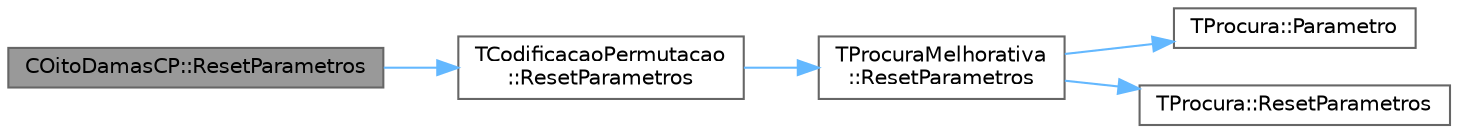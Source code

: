 digraph "COitoDamasCP::ResetParametros"
{
 // LATEX_PDF_SIZE
  bgcolor="transparent";
  edge [fontname=Helvetica,fontsize=10,labelfontname=Helvetica,labelfontsize=10];
  node [fontname=Helvetica,fontsize=10,shape=box,height=0.2,width=0.4];
  rankdir="LR";
  Node1 [id="Node000001",label="COitoDamasCP::ResetParametros",height=0.2,width=0.4,color="gray40", fillcolor="grey60", style="filled", fontcolor="black",tooltip="Inicializa os parametros, indicadores e instâncias."];
  Node1 -> Node2 [id="edge1_Node000001_Node000002",color="steelblue1",style="solid",tooltip=" "];
  Node2 [id="Node000002",label="TCodificacaoPermutacao\l::ResetParametros",height=0.2,width=0.4,color="grey40", fillcolor="white", style="filled",URL="$classTCodificacaoPermutacao.html#adc0c8bcf59133f55ff83efca45c6f79d",tooltip="Inicializa os parametros, indicadores e instâncias."];
  Node2 -> Node3 [id="edge2_Node000002_Node000003",color="steelblue1",style="solid",tooltip=" "];
  Node3 [id="Node000003",label="TProcuraMelhorativa\l::ResetParametros",height=0.2,width=0.4,color="grey40", fillcolor="white", style="filled",URL="$classTProcuraMelhorativa.html#ad52a9ac59f07587d70dc696c0648fe62",tooltip="Inicializa os parametros, indicadores e instâncias."];
  Node3 -> Node4 [id="edge3_Node000003_Node000004",color="steelblue1",style="solid",tooltip=" "];
  Node4 [id="Node000004",label="TProcura::Parametro",height=0.2,width=0.4,color="grey40", fillcolor="white", style="filled",URL="$classTProcura.html#a0e9e692f29af8a5d5279a8647c800437",tooltip=" "];
  Node3 -> Node5 [id="edge4_Node000003_Node000005",color="steelblue1",style="solid",tooltip=" "];
  Node5 [id="Node000005",label="TProcura::ResetParametros",height=0.2,width=0.4,color="grey40", fillcolor="white", style="filled",URL="$classTProcura.html#a6b870a79b10bf2523bdb37c4b06bb871",tooltip="Inicializa os parametros, indicadores e instâncias."];
}
